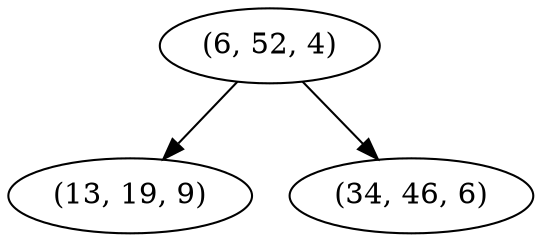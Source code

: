 digraph tree {
    "(6, 52, 4)";
    "(13, 19, 9)";
    "(34, 46, 6)";
    "(6, 52, 4)" -> "(13, 19, 9)";
    "(6, 52, 4)" -> "(34, 46, 6)";
}
